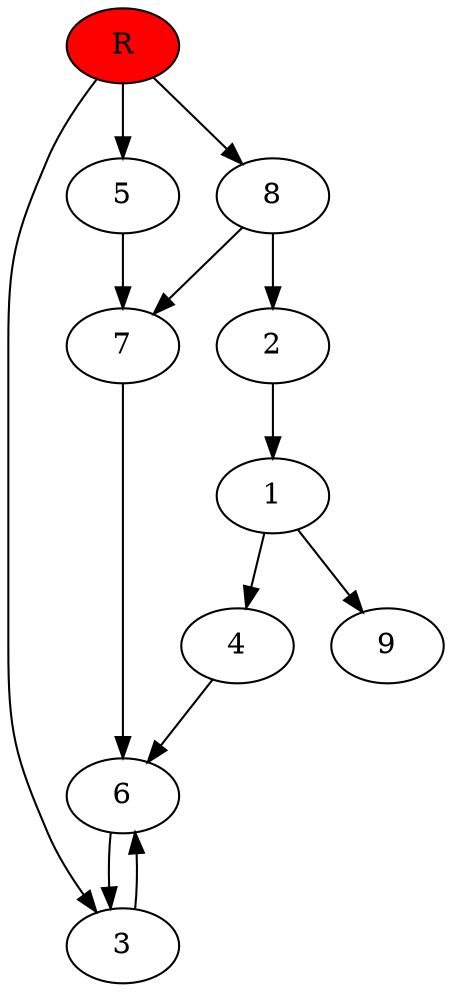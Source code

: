 digraph prb18149 {
	1
	2
	3
	4
	5
	6
	7
	8
	R [fillcolor="#ff0000" style=filled]
	1 -> 4
	1 -> 9
	2 -> 1
	3 -> 6
	4 -> 6
	5 -> 7
	6 -> 3
	7 -> 6
	8 -> 2
	8 -> 7
	R -> 3
	R -> 5
	R -> 8
}
